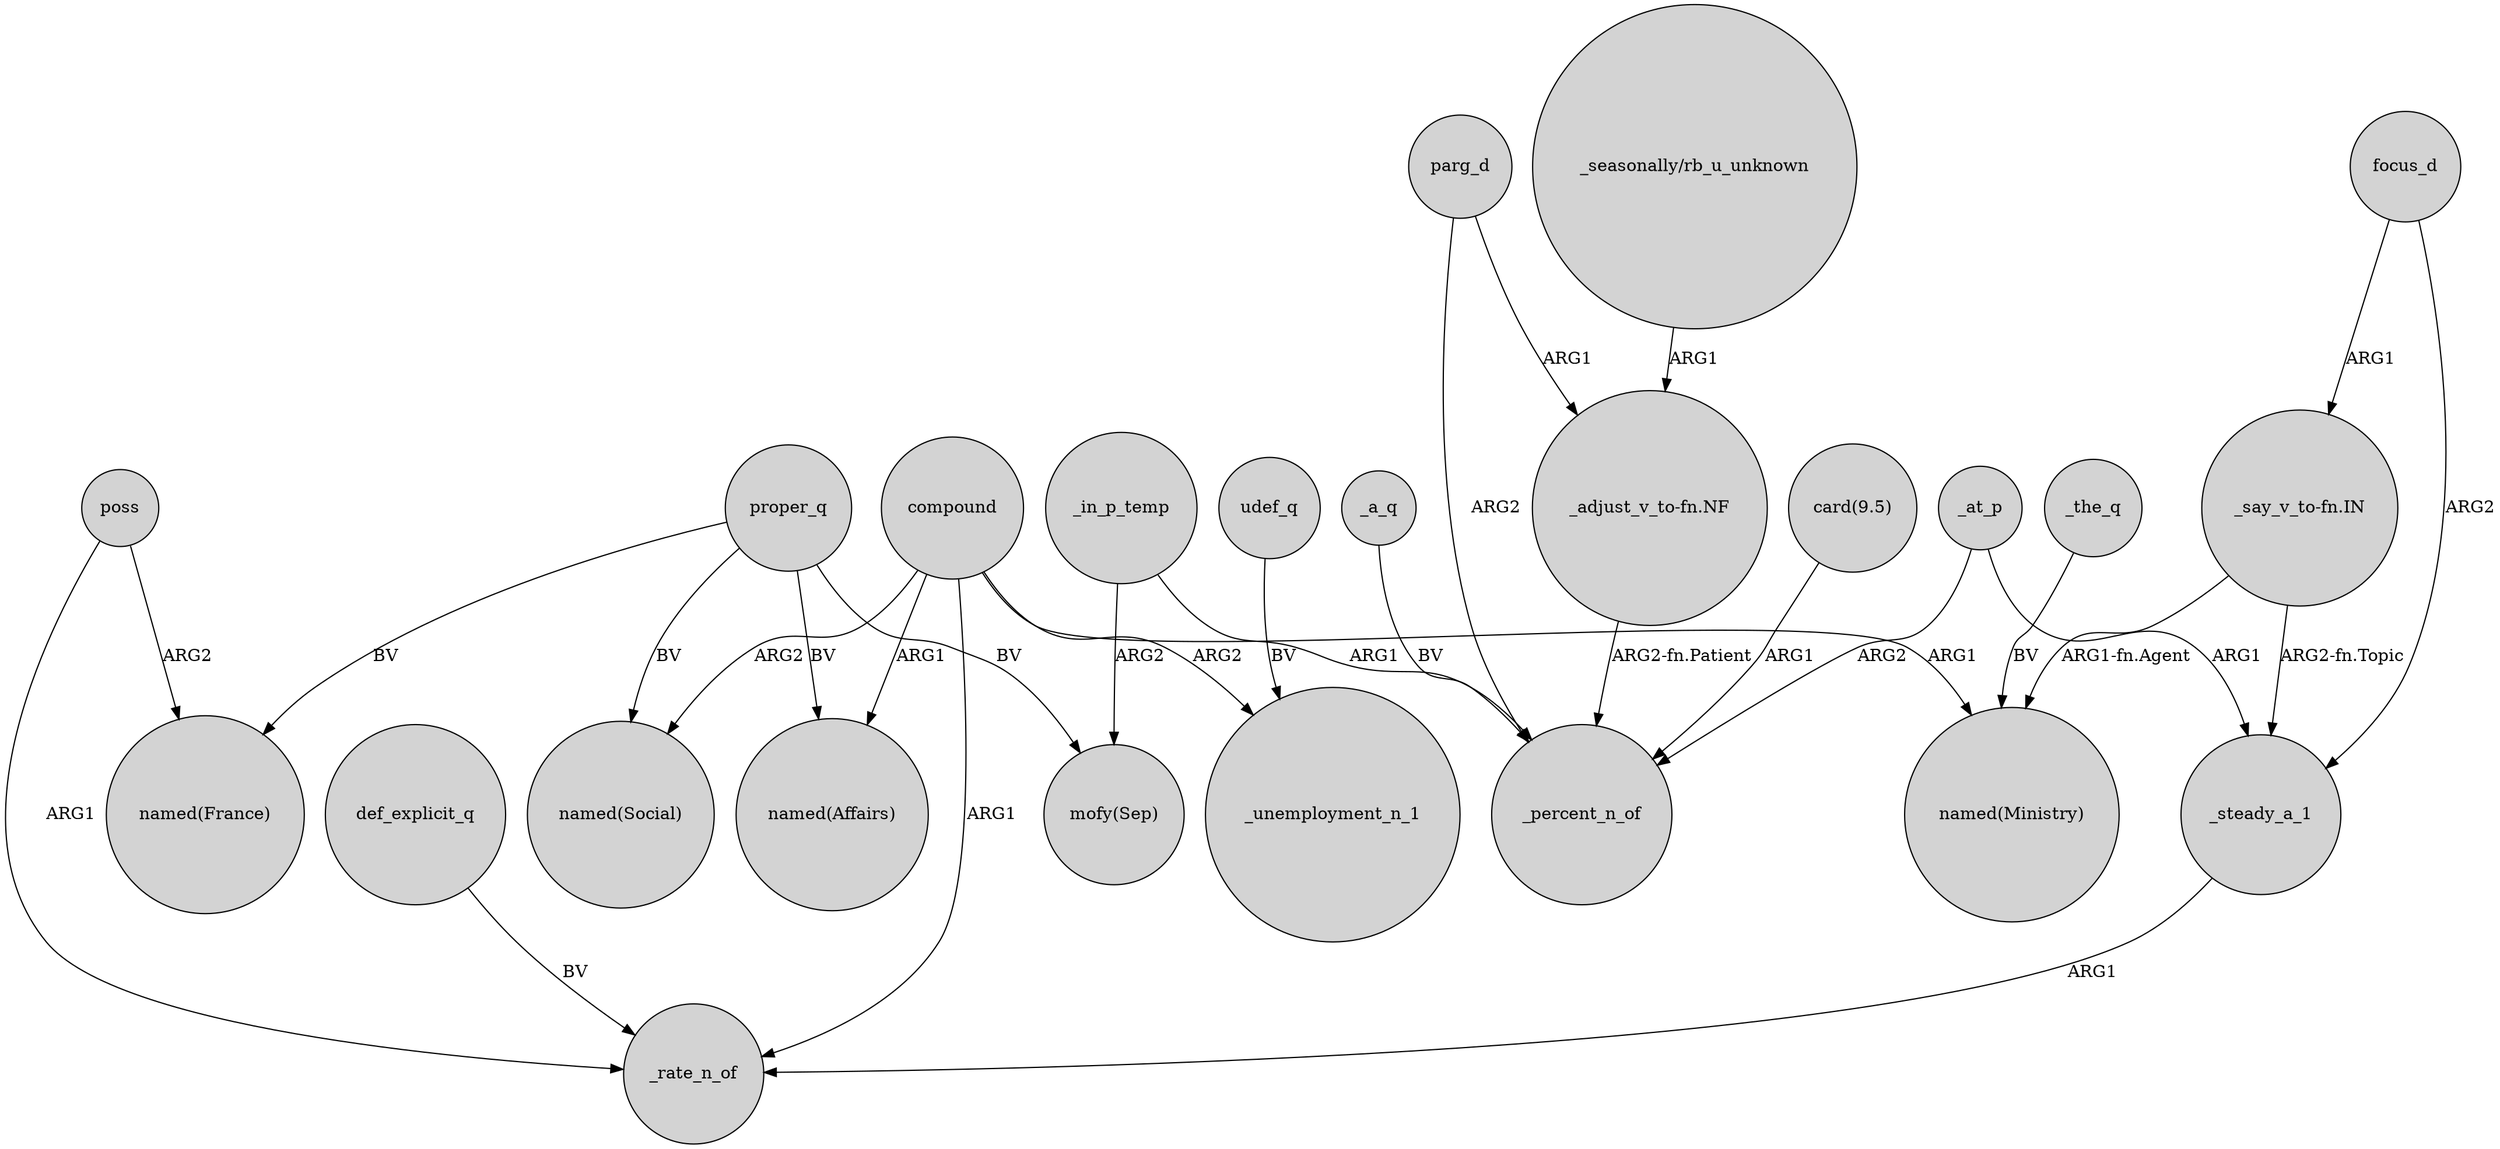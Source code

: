 digraph {
	node [shape=circle style=filled]
	poss -> _rate_n_of [label=ARG1]
	parg_d -> "_adjust_v_to-fn.NF" [label=ARG1]
	proper_q -> "named(Social)" [label=BV]
	def_explicit_q -> _rate_n_of [label=BV]
	compound -> "named(Ministry)" [label=ARG1]
	proper_q -> "named(France)" [label=BV]
	compound -> _rate_n_of [label=ARG1]
	_in_p_temp -> _percent_n_of [label=ARG1]
	proper_q -> "mofy(Sep)" [label=BV]
	_at_p -> _steady_a_1 [label=ARG1]
	"card(9.5)" -> _percent_n_of [label=ARG1]
	compound -> "named(Affairs)" [label=ARG1]
	poss -> "named(France)" [label=ARG2]
	parg_d -> _percent_n_of [label=ARG2]
	compound -> "named(Social)" [label=ARG2]
	"_adjust_v_to-fn.NF" -> _percent_n_of [label="ARG2-fn.Patient"]
	udef_q -> _unemployment_n_1 [label=BV]
	"_seasonally/rb_u_unknown" -> "_adjust_v_to-fn.NF" [label=ARG1]
	_the_q -> "named(Ministry)" [label=BV]
	focus_d -> _steady_a_1 [label=ARG2]
	_steady_a_1 -> _rate_n_of [label=ARG1]
	"_say_v_to-fn.IN" -> _steady_a_1 [label="ARG2-fn.Topic"]
	_at_p -> _percent_n_of [label=ARG2]
	proper_q -> "named(Affairs)" [label=BV]
	"_say_v_to-fn.IN" -> "named(Ministry)" [label="ARG1-fn.Agent"]
	_in_p_temp -> "mofy(Sep)" [label=ARG2]
	compound -> _unemployment_n_1 [label=ARG2]
	focus_d -> "_say_v_to-fn.IN" [label=ARG1]
	_a_q -> _percent_n_of [label=BV]
}
